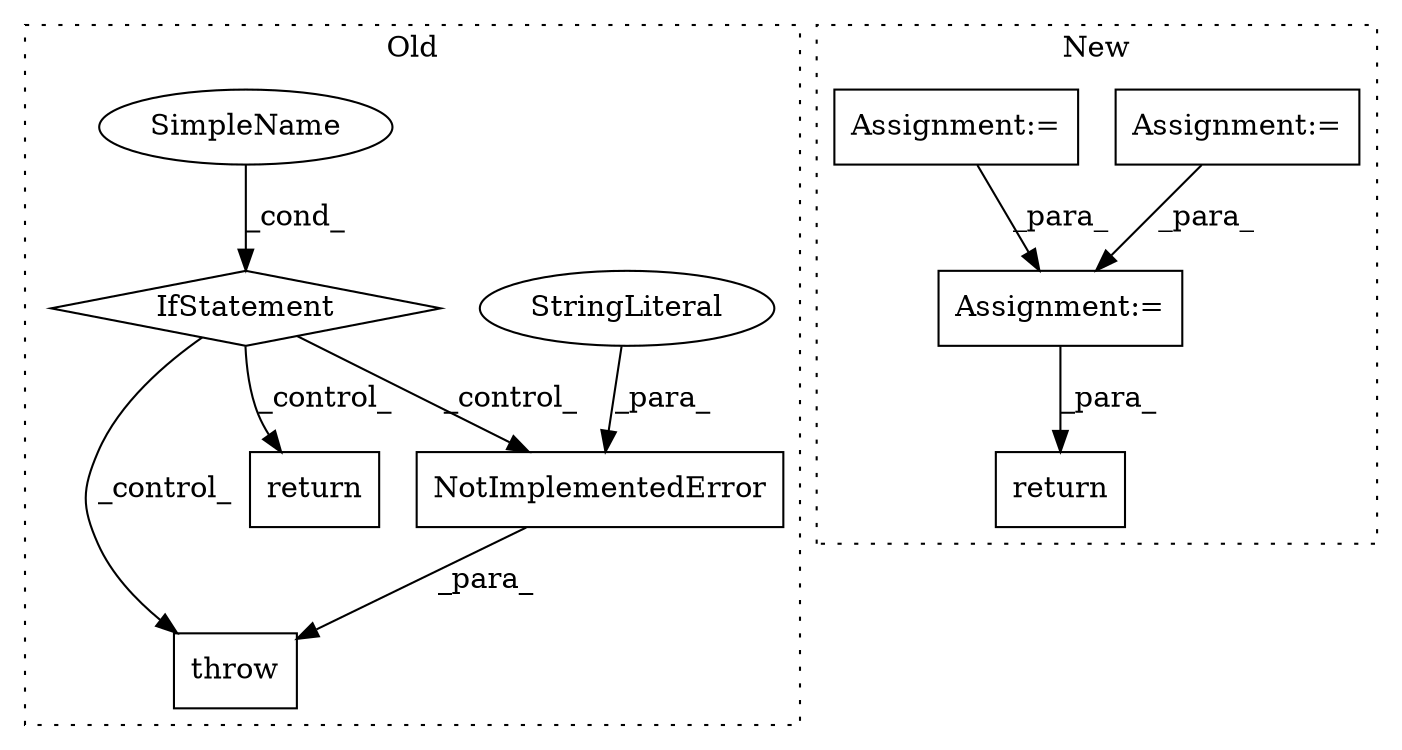 digraph G {
subgraph cluster0 {
1 [label="NotImplementedError" a="32" s="22209,22292" l="20,1" shape="box"];
3 [label="throw" a="53" s="22203" l="6" shape="box"];
6 [label="StringLiteral" a="45" s="22229" l="63" shape="ellipse"];
8 [label="IfStatement" a="25" s="22161,22193" l="4,2" shape="diamond"];
9 [label="SimpleName" a="42" s="" l="" shape="ellipse"];
10 [label="return" a="41" s="22546" l="7" shape="box"];
label = "Old";
style="dotted";
}
subgraph cluster1 {
2 [label="return" a="41" s="24259" l="7" shape="box"];
4 [label="Assignment:=" a="7" s="23762" l="1" shape="box"];
5 [label="Assignment:=" a="7" s="23951" l="1" shape="box"];
7 [label="Assignment:=" a="7" s="23721" l="1" shape="box"];
label = "New";
style="dotted";
}
1 -> 3 [label="_para_"];
4 -> 5 [label="_para_"];
5 -> 2 [label="_para_"];
6 -> 1 [label="_para_"];
7 -> 5 [label="_para_"];
8 -> 3 [label="_control_"];
8 -> 1 [label="_control_"];
8 -> 10 [label="_control_"];
9 -> 8 [label="_cond_"];
}